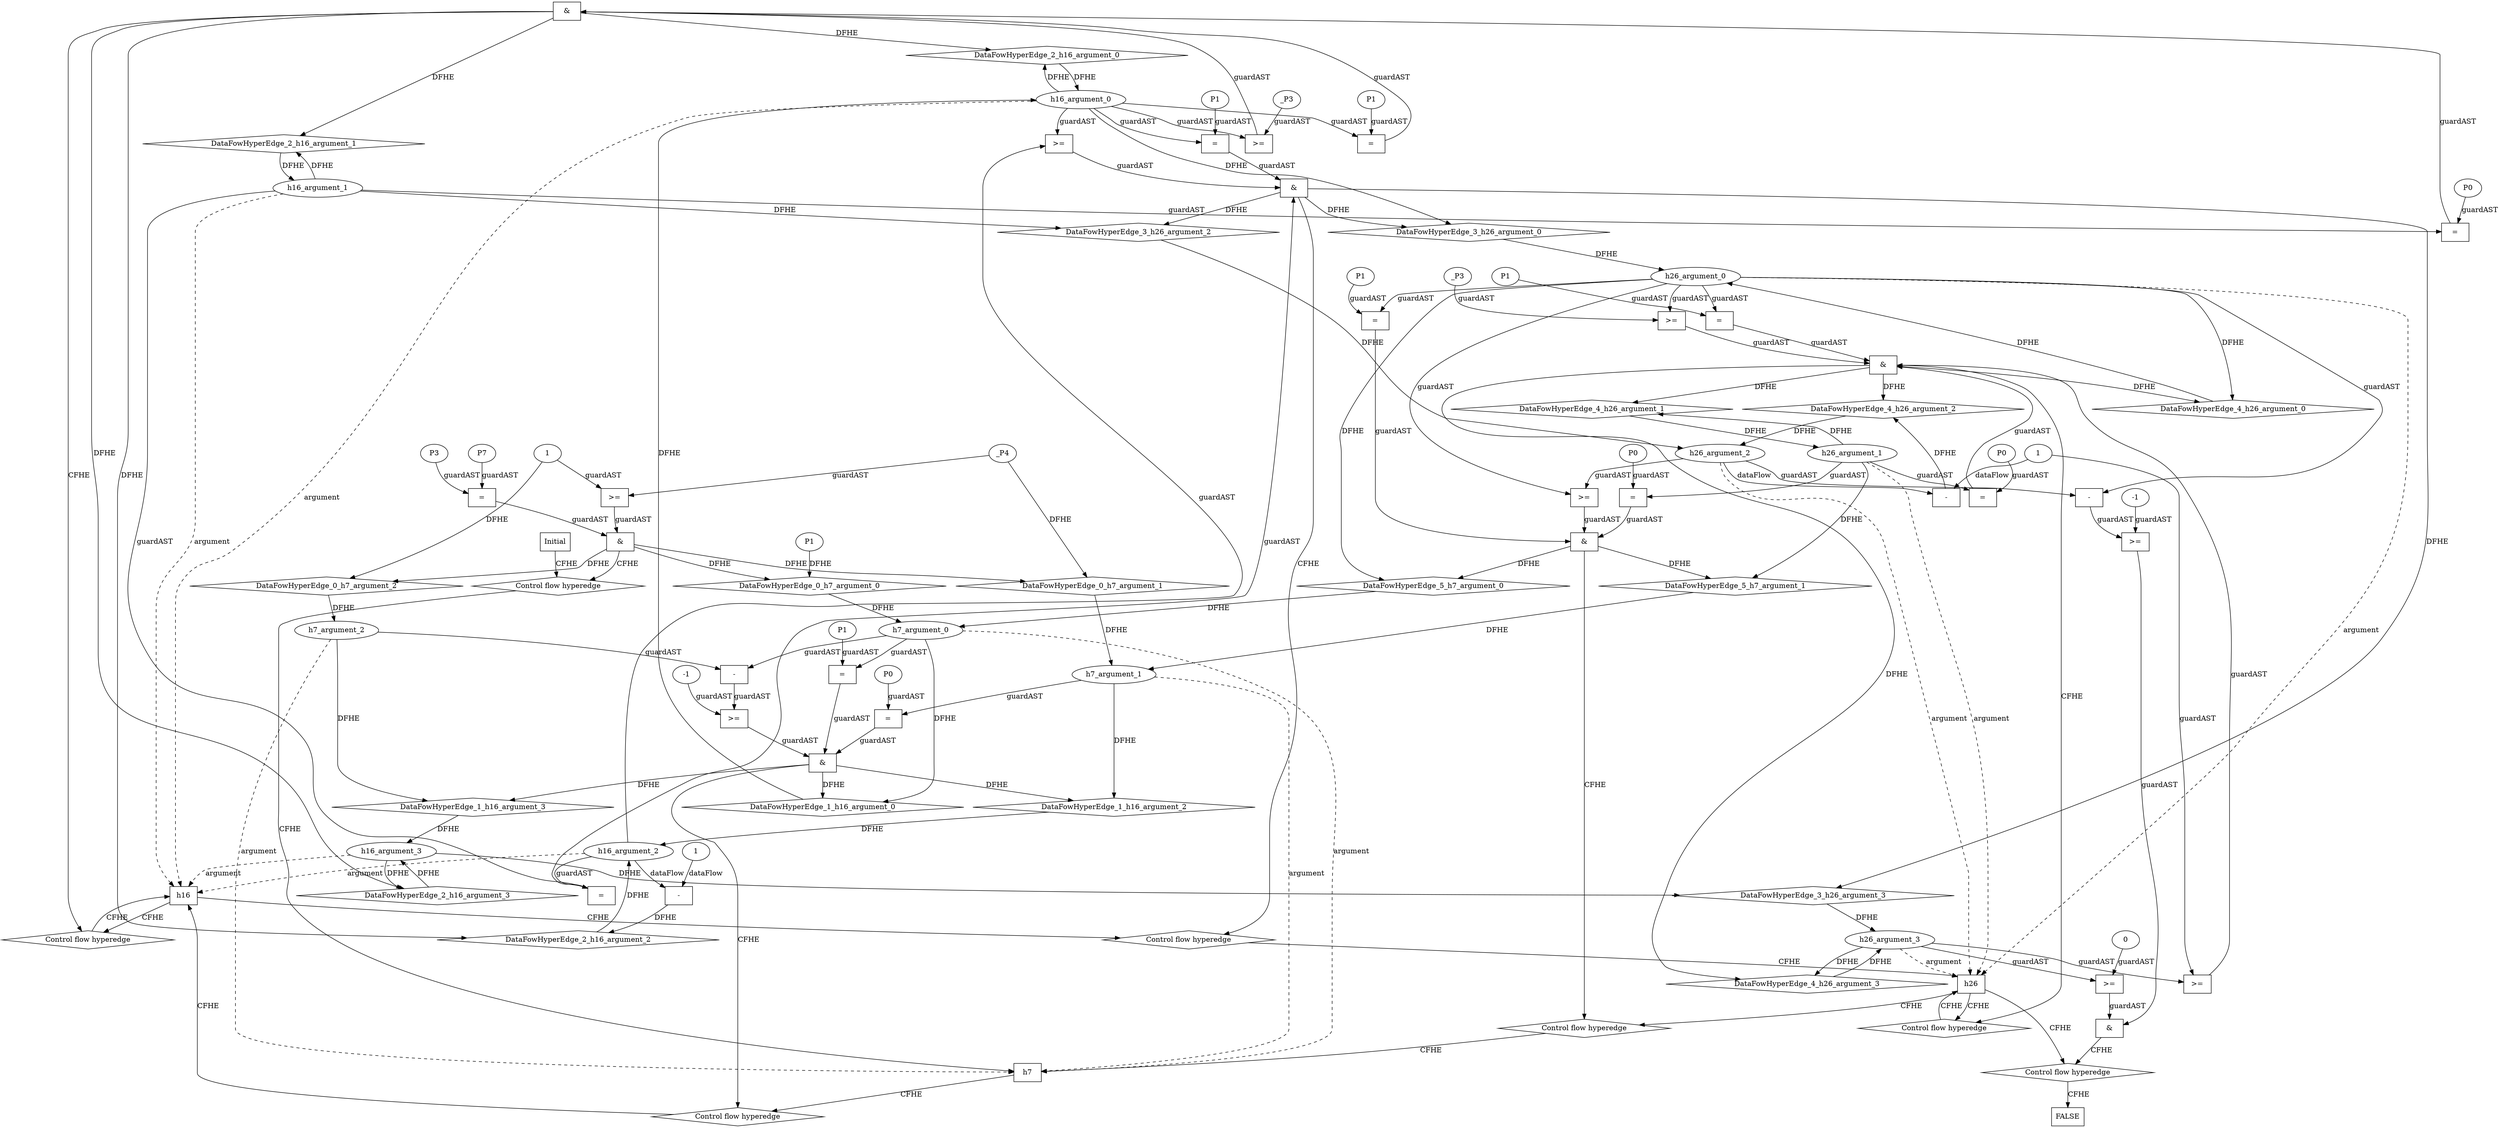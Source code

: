 digraph dag {
"h16" [label="h16" nodeName="h16" class=CONTROL  shape="rect"];
"h26" [label="h26" nodeName="h26" class=CONTROL  shape="rect"];
"h7" [label="h7" nodeName="h7" class=CONTROL  shape="rect"];
FALSE [label="FALSE" nodeName=FALSE class=CONTROL  shape="rect"];
Initial [label="Initial" nodeName=Initial class=CONTROL  shape="rect"];
ControlFowHyperEdge_0 [label="Control flow hyperedge" nodeName=ControlFowHyperEdge_0 class=controlFlowHyperEdge shape="diamond"];
"Initial" -> ControlFowHyperEdge_0 [label="CFHE"]
ControlFowHyperEdge_0 -> "h7" [label="CFHE"]
ControlFowHyperEdge_1 [label="Control flow hyperedge" nodeName=ControlFowHyperEdge_1 class=controlFlowHyperEdge shape="diamond"];
"h7" -> ControlFowHyperEdge_1 [label="CFHE"]
ControlFowHyperEdge_1 -> "h16" [label="CFHE"]
ControlFowHyperEdge_2 [label="Control flow hyperedge" nodeName=ControlFowHyperEdge_2 class=controlFlowHyperEdge shape="diamond"];
"h16" -> ControlFowHyperEdge_2 [label="CFHE"]
ControlFowHyperEdge_2 -> "h16" [label="CFHE"]
ControlFowHyperEdge_3 [label="Control flow hyperedge" nodeName=ControlFowHyperEdge_3 class=controlFlowHyperEdge shape="diamond"];
"h16" -> ControlFowHyperEdge_3 [label="CFHE"]
ControlFowHyperEdge_3 -> "h26" [label="CFHE"]
ControlFowHyperEdge_4 [label="Control flow hyperedge" nodeName=ControlFowHyperEdge_4 class=controlFlowHyperEdge shape="diamond"];
"h26" -> ControlFowHyperEdge_4 [label="CFHE"]
ControlFowHyperEdge_4 -> "h26" [label="CFHE"]
ControlFowHyperEdge_5 [label="Control flow hyperedge" nodeName=ControlFowHyperEdge_5 class=controlFlowHyperEdge shape="diamond"];
"h26" -> ControlFowHyperEdge_5 [label="CFHE"]
ControlFowHyperEdge_5 -> "h7" [label="CFHE"]
ControlFowHyperEdge_6 [label="Control flow hyperedge" nodeName=ControlFowHyperEdge_6 class=controlFlowHyperEdge shape="diamond"];
"h26" -> ControlFowHyperEdge_6 [label="CFHE"]
ControlFowHyperEdge_6 -> "FALSE" [label="CFHE"]
"h7_argument_0" [label="h7_argument_0" nodeName=argument0 class=argument  head="h7" shape="oval"];
"h7_argument_0" -> "h7"[label="argument" style="dashed"]
"h7_argument_1" [label="h7_argument_1" nodeName=argument1 class=argument  head="h7" shape="oval"];
"h7_argument_1" -> "h7"[label="argument" style="dashed"]
"h7_argument_2" [label="h7_argument_2" nodeName=argument2 class=argument  head="h7" shape="oval"];
"h7_argument_2" -> "h7"[label="argument" style="dashed"]
"h16_argument_0" [label="h16_argument_0" nodeName=argument0 class=argument  head="h16" shape="oval"];
"h16_argument_0" -> "h16"[label="argument" style="dashed"]
"h16_argument_1" [label="h16_argument_1" nodeName=argument1 class=argument  head="h16" shape="oval"];
"h16_argument_1" -> "h16"[label="argument" style="dashed"]
"h16_argument_2" [label="h16_argument_2" nodeName=argument2 class=argument  head="h16" shape="oval"];
"h16_argument_2" -> "h16"[label="argument" style="dashed"]
"h16_argument_3" [label="h16_argument_3" nodeName=argument3 class=argument  head="h16" shape="oval"];
"h16_argument_3" -> "h16"[label="argument" style="dashed"]
"h26_argument_0" [label="h26_argument_0" nodeName=argument0 class=argument  head="h26" shape="oval"];
"h26_argument_0" -> "h26"[label="argument" style="dashed"]
"h26_argument_1" [label="h26_argument_1" nodeName=argument1 class=argument  head="h26" shape="oval"];
"h26_argument_1" -> "h26"[label="argument" style="dashed"]
"h26_argument_2" [label="h26_argument_2" nodeName=argument2 class=argument  head="h26" shape="oval"];
"h26_argument_2" -> "h26"[label="argument" style="dashed"]
"h26_argument_3" [label="h26_argument_3" nodeName=argument3 class=argument  head="h26" shape="oval"];
"h26_argument_3" -> "h26"[label="argument" style="dashed"]

"xxxh7___Initial_0xxx_and" [label="&" nodeName="xxxh7___Initial_0xxx_and" class=Operator shape="rect"];
"xxxh7___Initial_0xxxguard_0_node_0" [label=">=" nodeName="xxxh7___Initial_0xxxguard_0_node_0" class=Operator  shape="rect"];
"xxxh7___Initial_0xxxdataFlow1_node_0" -> "xxxh7___Initial_0xxxguard_0_node_0"[label="guardAST"]
"xxxh7___Initial_0xxxdataFlow2_node_0" -> "xxxh7___Initial_0xxxguard_0_node_0"[label="guardAST"]

"xxxh7___Initial_0xxxguard_0_node_0" -> "xxxh7___Initial_0xxx_and" [label="guardAST"];
"xxxh7___Initial_0xxxguard1_node_0" [label="=" nodeName="xxxh7___Initial_0xxxguard1_node_0" class=Operator  shape="rect"];
"xxxh7___Initial_0xxxguard1_node_1" [label="P3" nodeName="xxxh7___Initial_0xxxguard1_node_1" class=symbolicConstant ];
"xxxh7___Initial_0xxxguard1_node_2" [label="P7" nodeName="xxxh7___Initial_0xxxguard1_node_2" class=symbolicConstant ];
"xxxh7___Initial_0xxxguard1_node_1" -> "xxxh7___Initial_0xxxguard1_node_0"[label="guardAST"]
"xxxh7___Initial_0xxxguard1_node_2" -> "xxxh7___Initial_0xxxguard1_node_0"[label="guardAST"]

"xxxh7___Initial_0xxxguard1_node_0" -> "xxxh7___Initial_0xxx_and" [label="guardAST"];
"xxxh7___Initial_0xxx_and" -> "ControlFowHyperEdge_0" [label="CFHE"];
"xxxh7___Initial_0xxxdataFlow_0_node_0" [label="P1" nodeName="xxxh7___Initial_0xxxdataFlow_0_node_0" class=symbolicConstant ];

"xxxh7___Initial_0xxxdataFlow1_node_0" [label="_P4" nodeName="xxxh7___Initial_0xxxdataFlow1_node_0" class=symbolicConstant ];

"xxxh7___Initial_0xxxdataFlow2_node_0" [label="1" nodeName="xxxh7___Initial_0xxxdataFlow2_node_0" class=IdealInt ];

"xxxh16___h7_1xxx_and" [label="&" nodeName="xxxh16___h7_1xxx_and" class=Operator shape="rect"];
"xxxh16___h7_1xxxguard_0_node_0" [label=">=" nodeName="xxxh16___h7_1xxxguard_0_node_0" class=Operator  shape="rect"];
"xxxh16___h7_1xxxguard_0_node_1" [label="-1" nodeName="xxxh16___h7_1xxxguard_0_node_1" class=IdealInt ];
"xxxh16___h7_1xxxguard_0_node_2" [label="-" nodeName="xxxh16___h7_1xxxguard_0_node_2" class= Operator shape="rect"];
"xxxh16___h7_1xxxguard_0_node_1" -> "xxxh16___h7_1xxxguard_0_node_0"[label="guardAST"]
"xxxh16___h7_1xxxguard_0_node_2" -> "xxxh16___h7_1xxxguard_0_node_0"[label="guardAST"]
"h7_argument_2" -> "xxxh16___h7_1xxxguard_0_node_2"[label="guardAST"]
"h7_argument_0" -> "xxxh16___h7_1xxxguard_0_node_2"[label="guardAST"]

"xxxh16___h7_1xxxguard_0_node_0" -> "xxxh16___h7_1xxx_and" [label="guardAST"];
"xxxh16___h7_1xxxguard1_node_0" [label="=" nodeName="xxxh16___h7_1xxxguard1_node_0" class=Operator  shape="rect"];
"xxxh16___h7_1xxxguard1_node_1" [label="P0" nodeName="xxxh16___h7_1xxxguard1_node_1" class=symbolicConstant ];
"xxxh16___h7_1xxxguard1_node_1" -> "xxxh16___h7_1xxxguard1_node_0"[label="guardAST"]
"h7_argument_1" -> "xxxh16___h7_1xxxguard1_node_0"[label="guardAST"]

"xxxh16___h7_1xxxguard1_node_0" -> "xxxh16___h7_1xxx_and" [label="guardAST"];
"xxxh16___h7_1xxxguard2_node_0" [label="=" nodeName="xxxh16___h7_1xxxguard2_node_0" class=Operator  shape="rect"];
"xxxh16___h7_1xxxguard2_node_1" [label="P1" nodeName="xxxh16___h7_1xxxguard2_node_1" class=symbolicConstant ];
"xxxh16___h7_1xxxguard2_node_1" -> "xxxh16___h7_1xxxguard2_node_0"[label="guardAST"]
"h7_argument_0" -> "xxxh16___h7_1xxxguard2_node_0"[label="guardAST"]

"xxxh16___h7_1xxxguard2_node_0" -> "xxxh16___h7_1xxx_and" [label="guardAST"];
"xxxh16___h7_1xxx_and" -> "ControlFowHyperEdge_1" [label="CFHE"];

"xxxh16___h16_2xxx_and" [label="&" nodeName="xxxh16___h16_2xxx_and" class=Operator shape="rect"];
"xxxh16___h16_2xxxguard_0_node_0" [label=">=" nodeName="xxxh16___h16_2xxxguard_0_node_0" class=Operator  shape="rect"];
"xxxh16___h16_2xxxguard_0_node_2" [label="_P3" nodeName="xxxh16___h16_2xxxguard_0_node_2" class=symbolicConstant ];
"h16_argument_0" -> "xxxh16___h16_2xxxguard_0_node_0"[label="guardAST"]
"xxxh16___h16_2xxxguard_0_node_2" -> "xxxh16___h16_2xxxguard_0_node_0"[label="guardAST"]

"xxxh16___h16_2xxxguard_0_node_0" -> "xxxh16___h16_2xxx_and" [label="guardAST"];
"xxxh16___h16_2xxxguard1_node_0" [label="=" nodeName="xxxh16___h16_2xxxguard1_node_0" class=Operator  shape="rect"];
"xxxh16___h16_2xxxguard1_node_1" [label="P1" nodeName="xxxh16___h16_2xxxguard1_node_1" class=symbolicConstant ];
"xxxh16___h16_2xxxguard1_node_1" -> "xxxh16___h16_2xxxguard1_node_0"[label="guardAST"]
"h16_argument_0" -> "xxxh16___h16_2xxxguard1_node_0"[label="guardAST"]

"xxxh16___h16_2xxxguard1_node_0" -> "xxxh16___h16_2xxx_and" [label="guardAST"];
"xxxh16___h16_2xxxguard2_node_0" [label="=" nodeName="xxxh16___h16_2xxxguard2_node_0" class=Operator  shape="rect"];
"xxxh16___h16_2xxxguard2_node_1" [label="P0" nodeName="xxxh16___h16_2xxxguard2_node_1" class=symbolicConstant ];
"xxxh16___h16_2xxxguard2_node_1" -> "xxxh16___h16_2xxxguard2_node_0"[label="guardAST"]
"h16_argument_1" -> "xxxh16___h16_2xxxguard2_node_0"[label="guardAST"]

"xxxh16___h16_2xxxguard2_node_0" -> "xxxh16___h16_2xxx_and" [label="guardAST"];
"xxxh16___h16_2xxx_and" -> "ControlFowHyperEdge_2" [label="CFHE"];
"xxxh16___h16_2xxxdataFlow_0_node_0" [label="-" nodeName="xxxh16___h16_2xxxdataFlow_0_node_0" class= Operator shape="rect"];
"xxxh16___h16_2xxxdataFlow_0_node_2" [label="1" nodeName="xxxh16___h16_2xxxdataFlow_0_node_2" class=IdealInt ];
"h16_argument_2" -> "xxxh16___h16_2xxxdataFlow_0_node_0"[label="dataFlow"]
"xxxh16___h16_2xxxdataFlow_0_node_2" -> "xxxh16___h16_2xxxdataFlow_0_node_0"[label="dataFlow"]

"xxxh26___h16_3xxx_and" [label="&" nodeName="xxxh26___h16_3xxx_and" class=Operator shape="rect"];
"xxxh26___h16_3xxxguard_0_node_0" [label=">=" nodeName="xxxh26___h16_3xxxguard_0_node_0" class=Operator  shape="rect"];
"h16_argument_2" -> "xxxh26___h16_3xxxguard_0_node_0"[label="guardAST"]
"h16_argument_0" -> "xxxh26___h16_3xxxguard_0_node_0"[label="guardAST"]

"xxxh26___h16_3xxxguard_0_node_0" -> "xxxh26___h16_3xxx_and" [label="guardAST"];
"xxxh26___h16_3xxxguard1_node_0" [label="=" nodeName="xxxh26___h16_3xxxguard1_node_0" class=Operator  shape="rect"];
"h16_argument_2" -> "xxxh26___h16_3xxxguard1_node_0"[label="guardAST"]
"h16_argument_1" -> "xxxh26___h16_3xxxguard1_node_0"[label="guardAST"]

"xxxh26___h16_3xxxguard1_node_0" -> "xxxh26___h16_3xxx_and" [label="guardAST"];
"xxxh26___h16_3xxxguard2_node_0" [label="=" nodeName="xxxh26___h16_3xxxguard2_node_0" class=Operator  shape="rect"];
"xxxh26___h16_3xxxguard2_node_1" [label="P1" nodeName="xxxh26___h16_3xxxguard2_node_1" class=symbolicConstant ];
"xxxh26___h16_3xxxguard2_node_1" -> "xxxh26___h16_3xxxguard2_node_0"[label="guardAST"]
"h16_argument_0" -> "xxxh26___h16_3xxxguard2_node_0"[label="guardAST"]

"xxxh26___h16_3xxxguard2_node_0" -> "xxxh26___h16_3xxx_and" [label="guardAST"];
"xxxh26___h16_3xxx_and" -> "ControlFowHyperEdge_3" [label="CFHE"];

"xxxh26___h26_4xxx_and" [label="&" nodeName="xxxh26___h26_4xxx_and" class=Operator shape="rect"];
"xxxh26___h26_4xxxguard_0_node_0" [label=">=" nodeName="xxxh26___h26_4xxxguard_0_node_0" class=Operator  shape="rect"];
"h26_argument_3" -> "xxxh26___h26_4xxxguard_0_node_0"[label="guardAST"]
"xxxh26___h26_4xxxdataFlow_0_node_2" -> "xxxh26___h26_4xxxguard_0_node_0"[label="guardAST"]

"xxxh26___h26_4xxxguard_0_node_0" -> "xxxh26___h26_4xxx_and" [label="guardAST"];
"xxxh26___h26_4xxxguard1_node_0" [label=">=" nodeName="xxxh26___h26_4xxxguard1_node_0" class=Operator  shape="rect"];
"xxxh26___h26_4xxxguard1_node_2" [label="_P3" nodeName="xxxh26___h26_4xxxguard1_node_2" class=symbolicConstant ];
"h26_argument_0" -> "xxxh26___h26_4xxxguard1_node_0"[label="guardAST"]
"xxxh26___h26_4xxxguard1_node_2" -> "xxxh26___h26_4xxxguard1_node_0"[label="guardAST"]

"xxxh26___h26_4xxxguard1_node_0" -> "xxxh26___h26_4xxx_and" [label="guardAST"];
"xxxh26___h26_4xxxguard2_node_0" [label="=" nodeName="xxxh26___h26_4xxxguard2_node_0" class=Operator  shape="rect"];
"xxxh26___h26_4xxxguard2_node_1" [label="P1" nodeName="xxxh26___h26_4xxxguard2_node_1" class=symbolicConstant ];
"xxxh26___h26_4xxxguard2_node_1" -> "xxxh26___h26_4xxxguard2_node_0"[label="guardAST"]
"h26_argument_0" -> "xxxh26___h26_4xxxguard2_node_0"[label="guardAST"]

"xxxh26___h26_4xxxguard2_node_0" -> "xxxh26___h26_4xxx_and" [label="guardAST"];
"xxxh26___h26_4xxxguard3_node_0" [label="=" nodeName="xxxh26___h26_4xxxguard3_node_0" class=Operator  shape="rect"];
"xxxh26___h26_4xxxguard3_node_1" [label="P0" nodeName="xxxh26___h26_4xxxguard3_node_1" class=symbolicConstant ];
"xxxh26___h26_4xxxguard3_node_1" -> "xxxh26___h26_4xxxguard3_node_0"[label="guardAST"]
"h26_argument_1" -> "xxxh26___h26_4xxxguard3_node_0"[label="guardAST"]

"xxxh26___h26_4xxxguard3_node_0" -> "xxxh26___h26_4xxx_and" [label="guardAST"];
"xxxh26___h26_4xxx_and" -> "ControlFowHyperEdge_4" [label="CFHE"];
"xxxh26___h26_4xxxdataFlow_0_node_0" [label="-" nodeName="xxxh26___h26_4xxxdataFlow_0_node_0" class= Operator shape="rect"];
"xxxh26___h26_4xxxdataFlow_0_node_2" [label="1" nodeName="xxxh26___h26_4xxxdataFlow_0_node_2" class=IdealInt ];
"h26_argument_2" -> "xxxh26___h26_4xxxdataFlow_0_node_0"[label="dataFlow"]
"xxxh26___h26_4xxxdataFlow_0_node_2" -> "xxxh26___h26_4xxxdataFlow_0_node_0"[label="dataFlow"]

"xxxh7___h26_5xxx_and" [label="&" nodeName="xxxh7___h26_5xxx_and" class=Operator shape="rect"];
"xxxh7___h26_5xxxguard_0_node_0" [label=">=" nodeName="xxxh7___h26_5xxxguard_0_node_0" class=Operator  shape="rect"];
"h26_argument_2" -> "xxxh7___h26_5xxxguard_0_node_0"[label="guardAST"]
"h26_argument_0" -> "xxxh7___h26_5xxxguard_0_node_0"[label="guardAST"]

"xxxh7___h26_5xxxguard_0_node_0" -> "xxxh7___h26_5xxx_and" [label="guardAST"];
"xxxh7___h26_5xxxguard1_node_0" [label="=" nodeName="xxxh7___h26_5xxxguard1_node_0" class=Operator  shape="rect"];
"xxxh7___h26_5xxxguard1_node_1" [label="P1" nodeName="xxxh7___h26_5xxxguard1_node_1" class=symbolicConstant ];
"xxxh7___h26_5xxxguard1_node_1" -> "xxxh7___h26_5xxxguard1_node_0"[label="guardAST"]
"h26_argument_0" -> "xxxh7___h26_5xxxguard1_node_0"[label="guardAST"]

"xxxh7___h26_5xxxguard1_node_0" -> "xxxh7___h26_5xxx_and" [label="guardAST"];
"xxxh7___h26_5xxxguard2_node_0" [label="=" nodeName="xxxh7___h26_5xxxguard2_node_0" class=Operator  shape="rect"];
"xxxh7___h26_5xxxguard2_node_1" [label="P0" nodeName="xxxh7___h26_5xxxguard2_node_1" class=symbolicConstant ];
"xxxh7___h26_5xxxguard2_node_1" -> "xxxh7___h26_5xxxguard2_node_0"[label="guardAST"]
"h26_argument_1" -> "xxxh7___h26_5xxxguard2_node_0"[label="guardAST"]

"xxxh7___h26_5xxxguard2_node_0" -> "xxxh7___h26_5xxx_and" [label="guardAST"];
"xxxh7___h26_5xxx_and" -> "ControlFowHyperEdge_5" [label="CFHE"];
"xxxFALSE___h26_6xxx_and" [label="&" nodeName="xxxFALSE___h26_6xxx_and" class=Operator shape="rect"];
"xxxFALSE___h26_6xxxguard_0_node_0" [label=">=" nodeName="xxxFALSE___h26_6xxxguard_0_node_0" class=Operator  shape="rect"];
"xxxFALSE___h26_6xxxguard_0_node_1" [label="0" nodeName="xxxFALSE___h26_6xxxguard_0_node_1" class=IdealInt ];
"xxxFALSE___h26_6xxxguard_0_node_1" -> "xxxFALSE___h26_6xxxguard_0_node_0"[label="guardAST"]
"h26_argument_3" -> "xxxFALSE___h26_6xxxguard_0_node_0"[label="guardAST"]

"xxxFALSE___h26_6xxxguard_0_node_0" -> "xxxFALSE___h26_6xxx_and" [label="guardAST"];
"xxxFALSE___h26_6xxxguard1_node_0" [label=">=" nodeName="xxxFALSE___h26_6xxxguard1_node_0" class=Operator  shape="rect"];
"xxxFALSE___h26_6xxxguard1_node_1" [label="-1" nodeName="xxxFALSE___h26_6xxxguard1_node_1" class=IdealInt ];
"xxxFALSE___h26_6xxxguard1_node_2" [label="-" nodeName="xxxFALSE___h26_6xxxguard1_node_2" class= Operator shape="rect"];
"xxxFALSE___h26_6xxxguard1_node_1" -> "xxxFALSE___h26_6xxxguard1_node_0"[label="guardAST"]
"xxxFALSE___h26_6xxxguard1_node_2" -> "xxxFALSE___h26_6xxxguard1_node_0"[label="guardAST"]
"h26_argument_2" -> "xxxFALSE___h26_6xxxguard1_node_2"[label="guardAST"]
"h26_argument_0" -> "xxxFALSE___h26_6xxxguard1_node_2"[label="guardAST"]

"xxxFALSE___h26_6xxxguard1_node_0" -> "xxxFALSE___h26_6xxx_and" [label="guardAST"];
"xxxFALSE___h26_6xxx_and" -> "ControlFowHyperEdge_6" [label="CFHE"];
"h7_argument_0" -> "DataFowHyperEdge_1_h16_argument_0"[label="DFHE"]
"DataFowHyperEdge_1_h16_argument_0" [label="DataFowHyperEdge_1_h16_argument_0" nodeName="DataFowHyperEdge_1_h16_argument_0" class=DataFlowHyperedge shape="diamond"];
"DataFowHyperEdge_1_h16_argument_0" -> "h16_argument_0"[label="DFHE"]
"xxxh16___h7_1xxx_and" -> "DataFowHyperEdge_1_h16_argument_0"[label="DFHE"]
"h7_argument_2" -> "DataFowHyperEdge_1_h16_argument_3"[label="DFHE"]
"DataFowHyperEdge_1_h16_argument_3" [label="DataFowHyperEdge_1_h16_argument_3" nodeName="DataFowHyperEdge_1_h16_argument_3" class=DataFlowHyperedge shape="diamond"];
"DataFowHyperEdge_1_h16_argument_3" -> "h16_argument_3"[label="DFHE"]
"xxxh16___h7_1xxx_and" -> "DataFowHyperEdge_1_h16_argument_3"[label="DFHE"]
"h16_argument_0" -> "DataFowHyperEdge_2_h16_argument_0"[label="DFHE"]
"DataFowHyperEdge_2_h16_argument_0" [label="DataFowHyperEdge_2_h16_argument_0" nodeName="DataFowHyperEdge_2_h16_argument_0" class=DataFlowHyperedge shape="diamond"];
"DataFowHyperEdge_2_h16_argument_0" -> "h16_argument_0"[label="DFHE"]
"xxxh16___h16_2xxx_and" -> "DataFowHyperEdge_2_h16_argument_0"[label="DFHE"]
"h16_argument_1" -> "DataFowHyperEdge_2_h16_argument_1"[label="DFHE"]
"DataFowHyperEdge_2_h16_argument_1" [label="DataFowHyperEdge_2_h16_argument_1" nodeName="DataFowHyperEdge_2_h16_argument_1" class=DataFlowHyperedge shape="diamond"];
"DataFowHyperEdge_2_h16_argument_1" -> "h16_argument_1"[label="DFHE"]
"xxxh16___h16_2xxx_and" -> "DataFowHyperEdge_2_h16_argument_1"[label="DFHE"]
"h16_argument_3" -> "DataFowHyperEdge_2_h16_argument_3"[label="DFHE"]
"DataFowHyperEdge_2_h16_argument_3" [label="DataFowHyperEdge_2_h16_argument_3" nodeName="DataFowHyperEdge_2_h16_argument_3" class=DataFlowHyperedge shape="diamond"];
"DataFowHyperEdge_2_h16_argument_3" -> "h16_argument_3"[label="DFHE"]
"xxxh16___h16_2xxx_and" -> "DataFowHyperEdge_2_h16_argument_3"[label="DFHE"]
"h16_argument_0" -> "DataFowHyperEdge_3_h26_argument_0"[label="DFHE"]
"DataFowHyperEdge_3_h26_argument_0" [label="DataFowHyperEdge_3_h26_argument_0" nodeName="DataFowHyperEdge_3_h26_argument_0" class=DataFlowHyperedge shape="diamond"];
"DataFowHyperEdge_3_h26_argument_0" -> "h26_argument_0"[label="DFHE"]
"xxxh26___h16_3xxx_and" -> "DataFowHyperEdge_3_h26_argument_0"[label="DFHE"]
"h16_argument_3" -> "DataFowHyperEdge_3_h26_argument_3"[label="DFHE"]
"DataFowHyperEdge_3_h26_argument_3" [label="DataFowHyperEdge_3_h26_argument_3" nodeName="DataFowHyperEdge_3_h26_argument_3" class=DataFlowHyperedge shape="diamond"];
"DataFowHyperEdge_3_h26_argument_3" -> "h26_argument_3"[label="DFHE"]
"xxxh26___h16_3xxx_and" -> "DataFowHyperEdge_3_h26_argument_3"[label="DFHE"]
"h26_argument_0" -> "DataFowHyperEdge_4_h26_argument_0"[label="DFHE"]
"DataFowHyperEdge_4_h26_argument_0" [label="DataFowHyperEdge_4_h26_argument_0" nodeName="DataFowHyperEdge_4_h26_argument_0" class=DataFlowHyperedge shape="diamond"];
"DataFowHyperEdge_4_h26_argument_0" -> "h26_argument_0"[label="DFHE"]
"xxxh26___h26_4xxx_and" -> "DataFowHyperEdge_4_h26_argument_0"[label="DFHE"]
"h26_argument_1" -> "DataFowHyperEdge_4_h26_argument_1"[label="DFHE"]
"DataFowHyperEdge_4_h26_argument_1" [label="DataFowHyperEdge_4_h26_argument_1" nodeName="DataFowHyperEdge_4_h26_argument_1" class=DataFlowHyperedge shape="diamond"];
"DataFowHyperEdge_4_h26_argument_1" -> "h26_argument_1"[label="DFHE"]
"xxxh26___h26_4xxx_and" -> "DataFowHyperEdge_4_h26_argument_1"[label="DFHE"]
"h26_argument_3" -> "DataFowHyperEdge_4_h26_argument_3"[label="DFHE"]
"DataFowHyperEdge_4_h26_argument_3" [label="DataFowHyperEdge_4_h26_argument_3" nodeName="DataFowHyperEdge_4_h26_argument_3" class=DataFlowHyperedge shape="diamond"];
"DataFowHyperEdge_4_h26_argument_3" -> "h26_argument_3"[label="DFHE"]
"xxxh26___h26_4xxx_and" -> "DataFowHyperEdge_4_h26_argument_3"[label="DFHE"]
"h26_argument_0" -> "DataFowHyperEdge_5_h7_argument_0"[label="DFHE"]
"DataFowHyperEdge_5_h7_argument_0" [label="DataFowHyperEdge_5_h7_argument_0" nodeName="DataFowHyperEdge_5_h7_argument_0" class=DataFlowHyperedge shape="diamond"];
"DataFowHyperEdge_5_h7_argument_0" -> "h7_argument_0"[label="DFHE"]
"xxxh7___h26_5xxx_and" -> "DataFowHyperEdge_5_h7_argument_0"[label="DFHE"]
"h26_argument_1" -> "DataFowHyperEdge_5_h7_argument_1"[label="DFHE"]
"DataFowHyperEdge_5_h7_argument_1" [label="DataFowHyperEdge_5_h7_argument_1" nodeName="DataFowHyperEdge_5_h7_argument_1" class=DataFlowHyperedge shape="diamond"];
"DataFowHyperEdge_5_h7_argument_1" -> "h7_argument_1"[label="DFHE"]
"xxxh7___h26_5xxx_and" -> "DataFowHyperEdge_5_h7_argument_1"[label="DFHE"]
"DataFowHyperEdge_0_h7_argument_0" [label="DataFowHyperEdge_0_h7_argument_0" nodeName="DataFowHyperEdge_0_h7_argument_0" class=DataFlowHyperedge shape="diamond"];
"DataFowHyperEdge_0_h7_argument_0" -> "h7_argument_0"[label="DFHE"]
"xxxh7___Initial_0xxx_and" -> "DataFowHyperEdge_0_h7_argument_0"[label="DFHE"]
"xxxh7___Initial_0xxxdataFlow_0_node_0" -> "DataFowHyperEdge_0_h7_argument_0" [label="DFHE"];
"DataFowHyperEdge_0_h7_argument_1" [label="DataFowHyperEdge_0_h7_argument_1" nodeName="DataFowHyperEdge_0_h7_argument_1" class=DataFlowHyperedge shape="diamond"];
"DataFowHyperEdge_0_h7_argument_1" -> "h7_argument_1"[label="DFHE"]
"xxxh7___Initial_0xxx_and" -> "DataFowHyperEdge_0_h7_argument_1"[label="DFHE"]
"xxxh7___Initial_0xxxdataFlow1_node_0" -> "DataFowHyperEdge_0_h7_argument_1" [label="DFHE"];
"DataFowHyperEdge_0_h7_argument_2" [label="DataFowHyperEdge_0_h7_argument_2" nodeName="DataFowHyperEdge_0_h7_argument_2" class=DataFlowHyperedge shape="diamond"];
"DataFowHyperEdge_0_h7_argument_2" -> "h7_argument_2"[label="DFHE"]
"xxxh7___Initial_0xxx_and" -> "DataFowHyperEdge_0_h7_argument_2"[label="DFHE"]
"xxxh7___Initial_0xxxdataFlow2_node_0" -> "DataFowHyperEdge_0_h7_argument_2" [label="DFHE"];
"DataFowHyperEdge_1_h16_argument_2" [label="DataFowHyperEdge_1_h16_argument_2" nodeName="DataFowHyperEdge_1_h16_argument_2" class=DataFlowHyperedge shape="diamond"];
"DataFowHyperEdge_1_h16_argument_2" -> "h16_argument_2"[label="DFHE"]
"xxxh16___h7_1xxx_and" -> "DataFowHyperEdge_1_h16_argument_2"[label="DFHE"]
"h7_argument_1" -> "DataFowHyperEdge_1_h16_argument_2" [label="DFHE"];
"DataFowHyperEdge_2_h16_argument_2" [label="DataFowHyperEdge_2_h16_argument_2" nodeName="DataFowHyperEdge_2_h16_argument_2" class=DataFlowHyperedge shape="diamond"];
"DataFowHyperEdge_2_h16_argument_2" -> "h16_argument_2"[label="DFHE"]
"xxxh16___h16_2xxx_and" -> "DataFowHyperEdge_2_h16_argument_2"[label="DFHE"]
"xxxh16___h16_2xxxdataFlow_0_node_0" -> "DataFowHyperEdge_2_h16_argument_2" [label="DFHE"];
"DataFowHyperEdge_3_h26_argument_2" [label="DataFowHyperEdge_3_h26_argument_2" nodeName="DataFowHyperEdge_3_h26_argument_2" class=DataFlowHyperedge shape="diamond"];
"DataFowHyperEdge_3_h26_argument_2" -> "h26_argument_2"[label="DFHE"]
"xxxh26___h16_3xxx_and" -> "DataFowHyperEdge_3_h26_argument_2"[label="DFHE"]
"h16_argument_1" -> "DataFowHyperEdge_3_h26_argument_2" [label="DFHE"];
"DataFowHyperEdge_4_h26_argument_2" [label="DataFowHyperEdge_4_h26_argument_2" nodeName="DataFowHyperEdge_4_h26_argument_2" class=DataFlowHyperedge shape="diamond"];
"DataFowHyperEdge_4_h26_argument_2" -> "h26_argument_2"[label="DFHE"]
"xxxh26___h26_4xxx_and" -> "DataFowHyperEdge_4_h26_argument_2"[label="DFHE"]
"xxxh26___h26_4xxxdataFlow_0_node_0" -> "DataFowHyperEdge_4_h26_argument_2" [label="DFHE"];




}
